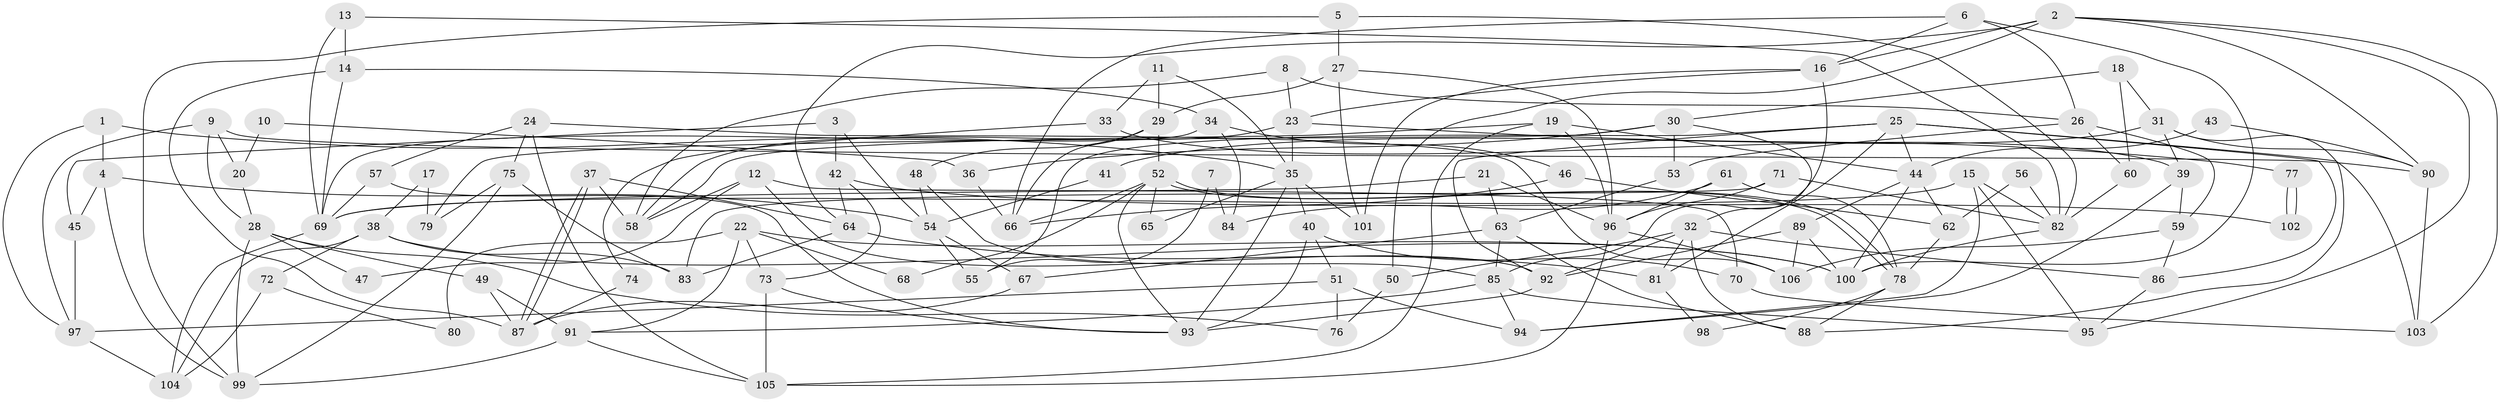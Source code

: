 // Generated by graph-tools (version 1.1) at 2025/11/02/27/25 16:11:17]
// undirected, 106 vertices, 212 edges
graph export_dot {
graph [start="1"]
  node [color=gray90,style=filled];
  1;
  2;
  3;
  4;
  5;
  6;
  7;
  8;
  9;
  10;
  11;
  12;
  13;
  14;
  15;
  16;
  17;
  18;
  19;
  20;
  21;
  22;
  23;
  24;
  25;
  26;
  27;
  28;
  29;
  30;
  31;
  32;
  33;
  34;
  35;
  36;
  37;
  38;
  39;
  40;
  41;
  42;
  43;
  44;
  45;
  46;
  47;
  48;
  49;
  50;
  51;
  52;
  53;
  54;
  55;
  56;
  57;
  58;
  59;
  60;
  61;
  62;
  63;
  64;
  65;
  66;
  67;
  68;
  69;
  70;
  71;
  72;
  73;
  74;
  75;
  76;
  77;
  78;
  79;
  80;
  81;
  82;
  83;
  84;
  85;
  86;
  87;
  88;
  89;
  90;
  91;
  92;
  93;
  94;
  95;
  96;
  97;
  98;
  99;
  100;
  101;
  102;
  103;
  104;
  105;
  106;
  1 -- 97;
  1 -- 35;
  1 -- 4;
  2 -- 95;
  2 -- 64;
  2 -- 16;
  2 -- 50;
  2 -- 90;
  2 -- 103;
  3 -- 42;
  3 -- 54;
  3 -- 45;
  4 -- 54;
  4 -- 45;
  4 -- 99;
  5 -- 82;
  5 -- 27;
  5 -- 99;
  6 -- 26;
  6 -- 100;
  6 -- 16;
  6 -- 66;
  7 -- 55;
  7 -- 84;
  8 -- 23;
  8 -- 58;
  8 -- 26;
  9 -- 97;
  9 -- 90;
  9 -- 20;
  9 -- 28;
  10 -- 36;
  10 -- 20;
  11 -- 29;
  11 -- 35;
  11 -- 33;
  12 -- 58;
  12 -- 92;
  12 -- 47;
  12 -- 70;
  13 -- 69;
  13 -- 82;
  13 -- 14;
  14 -- 87;
  14 -- 34;
  14 -- 69;
  15 -- 69;
  15 -- 95;
  15 -- 82;
  15 -- 94;
  16 -- 23;
  16 -- 85;
  16 -- 101;
  17 -- 79;
  17 -- 38;
  18 -- 60;
  18 -- 31;
  18 -- 30;
  19 -- 44;
  19 -- 105;
  19 -- 58;
  19 -- 96;
  20 -- 28;
  21 -- 69;
  21 -- 63;
  21 -- 96;
  22 -- 73;
  22 -- 100;
  22 -- 68;
  22 -- 80;
  22 -- 91;
  23 -- 35;
  23 -- 58;
  23 -- 77;
  24 -- 57;
  24 -- 105;
  24 -- 75;
  24 -- 106;
  25 -- 103;
  25 -- 92;
  25 -- 44;
  25 -- 55;
  25 -- 81;
  25 -- 86;
  26 -- 59;
  26 -- 53;
  26 -- 60;
  27 -- 96;
  27 -- 101;
  27 -- 29;
  28 -- 99;
  28 -- 47;
  28 -- 49;
  28 -- 76;
  29 -- 66;
  29 -- 48;
  29 -- 52;
  30 -- 53;
  30 -- 32;
  30 -- 36;
  30 -- 79;
  31 -- 39;
  31 -- 88;
  31 -- 41;
  31 -- 90;
  32 -- 92;
  32 -- 50;
  32 -- 81;
  32 -- 86;
  32 -- 88;
  33 -- 39;
  33 -- 74;
  34 -- 69;
  34 -- 46;
  34 -- 84;
  35 -- 40;
  35 -- 93;
  35 -- 65;
  35 -- 101;
  36 -- 66;
  37 -- 58;
  37 -- 87;
  37 -- 87;
  37 -- 64;
  38 -- 83;
  38 -- 100;
  38 -- 72;
  38 -- 104;
  39 -- 59;
  39 -- 94;
  40 -- 70;
  40 -- 51;
  40 -- 93;
  41 -- 54;
  42 -- 73;
  42 -- 64;
  42 -- 102;
  43 -- 44;
  43 -- 90;
  44 -- 89;
  44 -- 62;
  44 -- 100;
  45 -- 97;
  46 -- 66;
  46 -- 62;
  48 -- 85;
  48 -- 54;
  49 -- 91;
  49 -- 87;
  50 -- 76;
  51 -- 76;
  51 -- 94;
  51 -- 97;
  52 -- 78;
  52 -- 78;
  52 -- 65;
  52 -- 66;
  52 -- 68;
  52 -- 93;
  53 -- 63;
  54 -- 67;
  54 -- 55;
  56 -- 82;
  56 -- 62;
  57 -- 93;
  57 -- 69;
  59 -- 86;
  59 -- 106;
  60 -- 82;
  61 -- 96;
  61 -- 78;
  61 -- 84;
  62 -- 78;
  63 -- 88;
  63 -- 85;
  63 -- 67;
  64 -- 81;
  64 -- 83;
  67 -- 87;
  69 -- 104;
  70 -- 103;
  71 -- 83;
  71 -- 96;
  71 -- 82;
  72 -- 104;
  72 -- 80;
  73 -- 93;
  73 -- 105;
  74 -- 87;
  75 -- 99;
  75 -- 79;
  75 -- 83;
  77 -- 102;
  77 -- 102;
  78 -- 88;
  78 -- 98;
  81 -- 98;
  82 -- 100;
  85 -- 91;
  85 -- 94;
  85 -- 95;
  86 -- 95;
  89 -- 100;
  89 -- 106;
  89 -- 92;
  90 -- 103;
  91 -- 99;
  91 -- 105;
  92 -- 93;
  96 -- 105;
  96 -- 106;
  97 -- 104;
}
